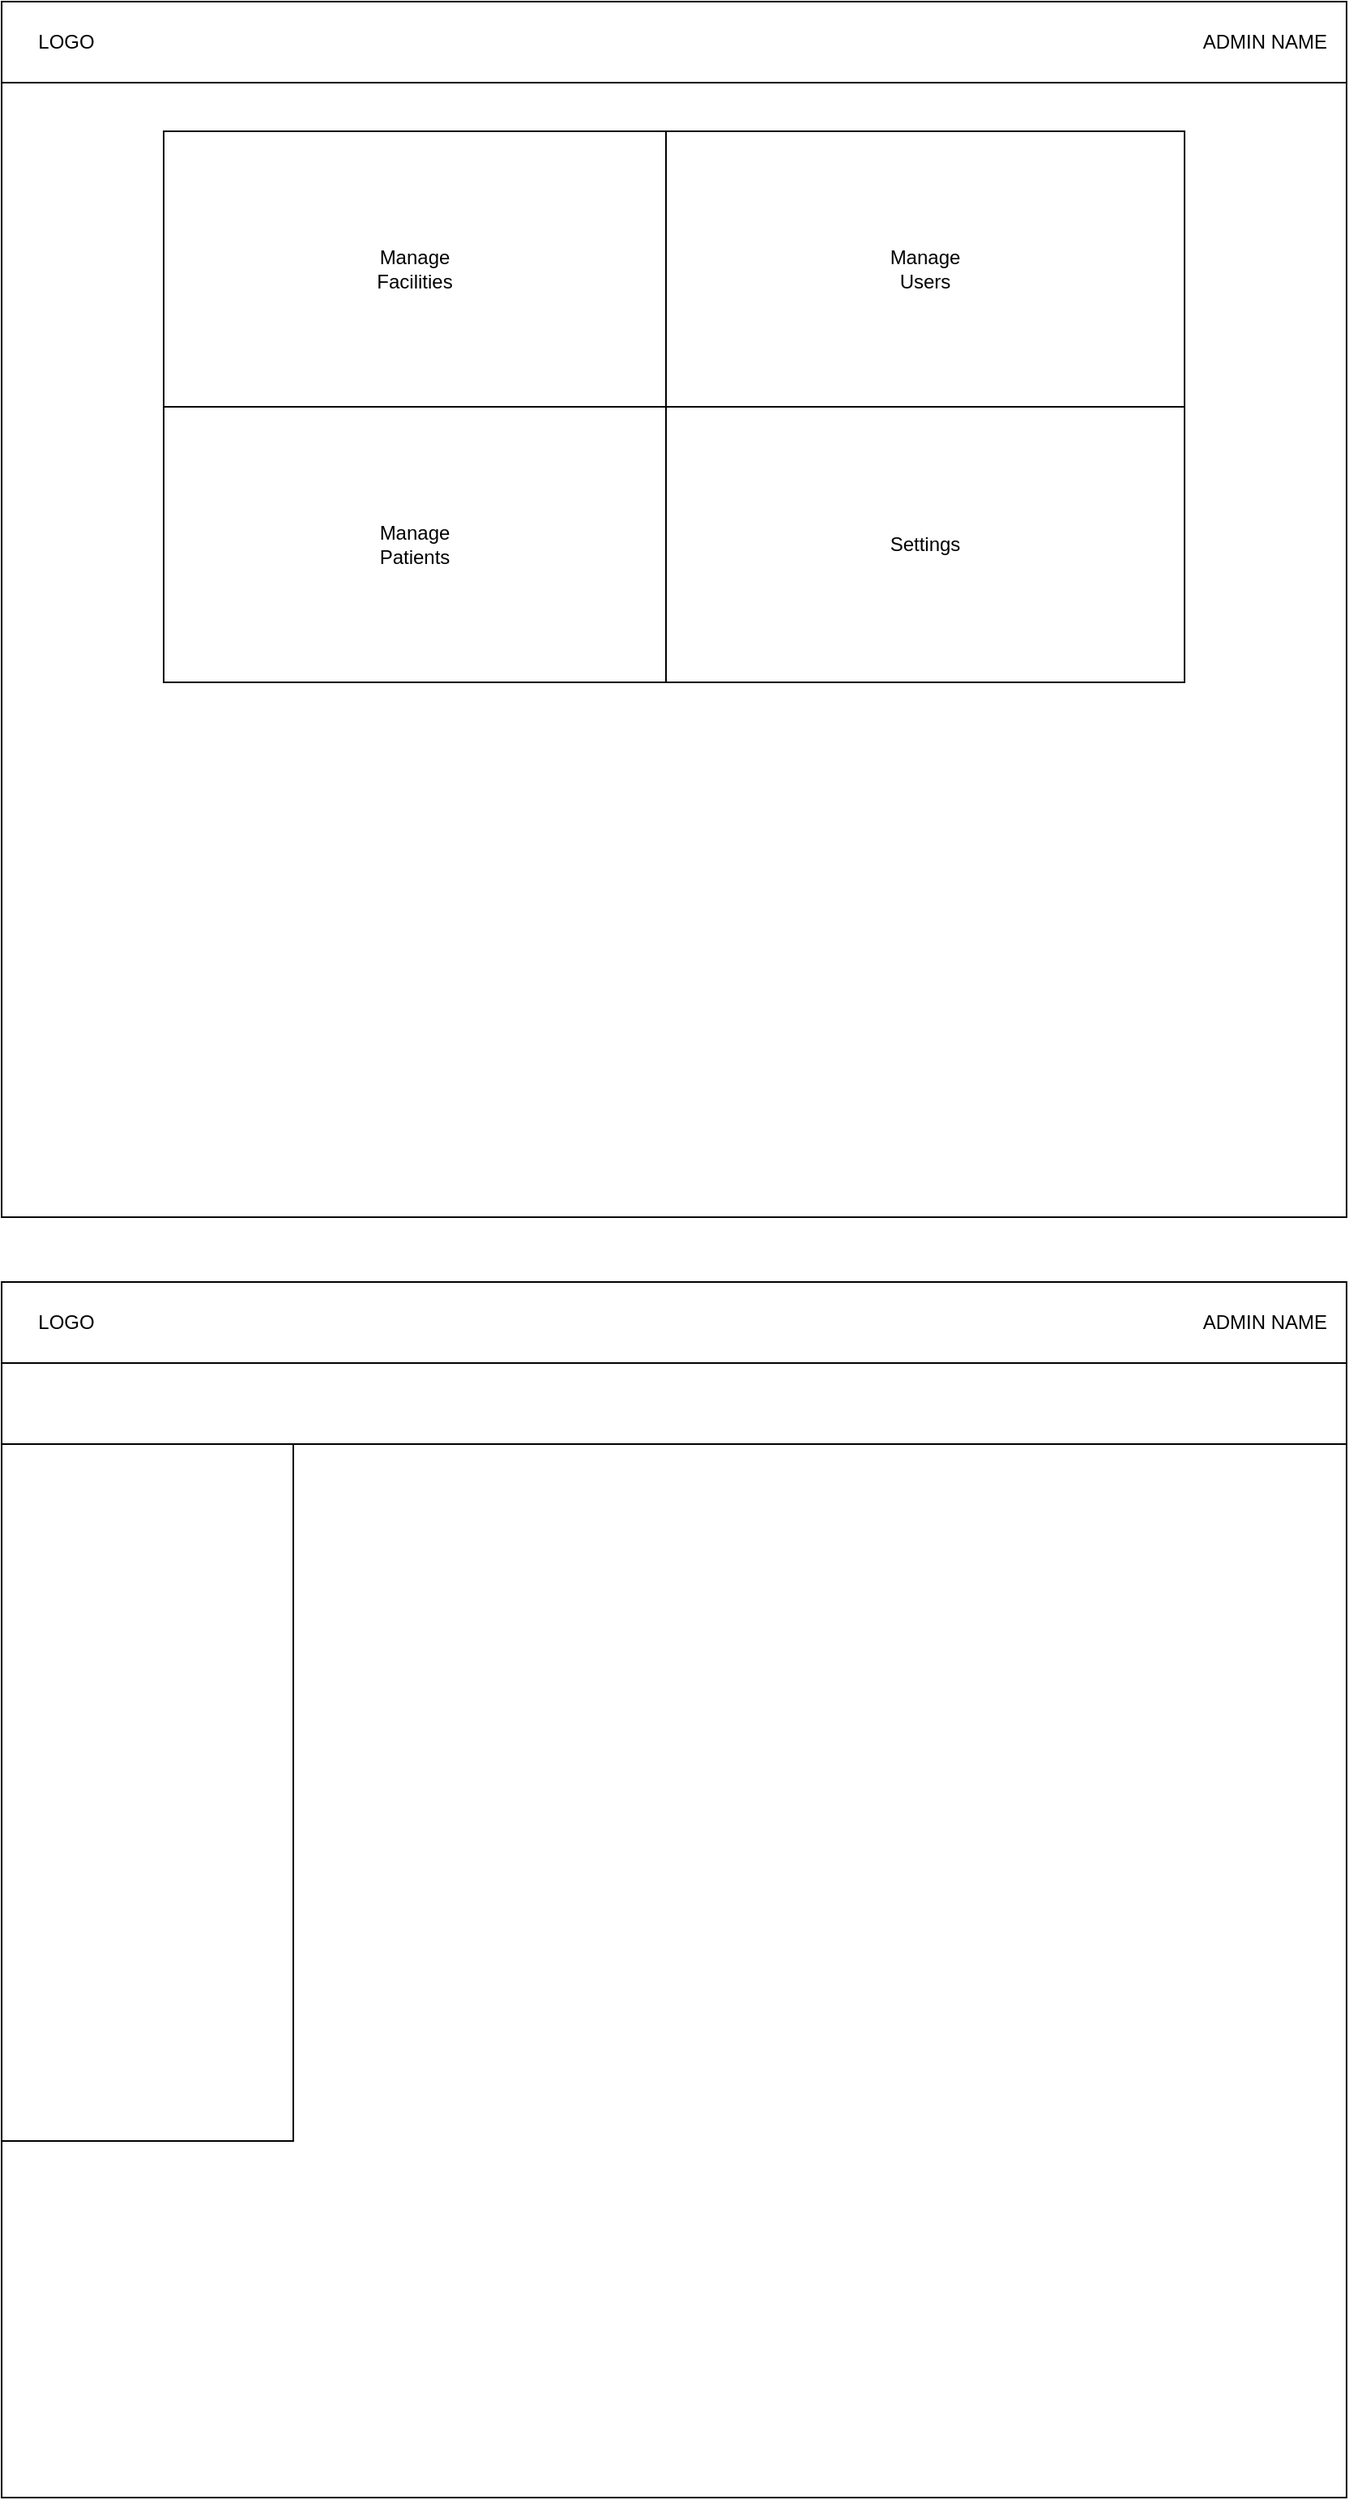 <mxfile version="16.2.4" type="github">
  <diagram id="ZlVDRE46efvJjWPG35-X" name="Page-1">
    <mxGraphModel dx="953" dy="1640" grid="1" gridSize="10" guides="1" tooltips="1" connect="1" arrows="1" fold="1" page="1" pageScale="1" pageWidth="850" pageHeight="1100" math="0" shadow="0">
      <root>
        <mxCell id="0" />
        <mxCell id="1" parent="0" />
        <mxCell id="k_VhqZwvHw_klteU0AoN-1" value="" style="rounded=0;whiteSpace=wrap;html=1;" vertex="1" parent="1">
          <mxGeometry x="10" y="40" width="830" height="750" as="geometry" />
        </mxCell>
        <mxCell id="k_VhqZwvHw_klteU0AoN-2" value="" style="rounded=0;whiteSpace=wrap;html=1;" vertex="1" parent="1">
          <mxGeometry x="10" y="40" width="830" height="50" as="geometry" />
        </mxCell>
        <mxCell id="k_VhqZwvHw_klteU0AoN-3" value="" style="rounded=0;whiteSpace=wrap;html=1;" vertex="1" parent="1">
          <mxGeometry x="10" y="140" width="180" height="430" as="geometry" />
        </mxCell>
        <mxCell id="k_VhqZwvHw_klteU0AoN-4" value="LOGO" style="text;html=1;strokeColor=none;fillColor=none;align=center;verticalAlign=middle;whiteSpace=wrap;rounded=0;" vertex="1" parent="1">
          <mxGeometry x="20" y="50" width="60" height="30" as="geometry" />
        </mxCell>
        <mxCell id="k_VhqZwvHw_klteU0AoN-10" value="ADMIN NAME" style="text;html=1;strokeColor=none;fillColor=none;align=right;verticalAlign=middle;whiteSpace=wrap;rounded=0;" vertex="1" parent="1">
          <mxGeometry x="650" y="50" width="180" height="30" as="geometry" />
        </mxCell>
        <mxCell id="k_VhqZwvHw_klteU0AoN-11" value="" style="rounded=0;whiteSpace=wrap;html=1;" vertex="1" parent="1">
          <mxGeometry x="10" y="90" width="830" height="50" as="geometry" />
        </mxCell>
        <mxCell id="k_VhqZwvHw_klteU0AoN-13" value="" style="rounded=0;whiteSpace=wrap;html=1;" vertex="1" parent="1">
          <mxGeometry x="10" y="-750" width="830" height="750" as="geometry" />
        </mxCell>
        <mxCell id="k_VhqZwvHw_klteU0AoN-14" value="" style="rounded=0;whiteSpace=wrap;html=1;" vertex="1" parent="1">
          <mxGeometry x="10" y="-750" width="830" height="50" as="geometry" />
        </mxCell>
        <mxCell id="k_VhqZwvHw_klteU0AoN-16" value="LOGO" style="text;html=1;strokeColor=none;fillColor=none;align=center;verticalAlign=middle;whiteSpace=wrap;rounded=0;" vertex="1" parent="1">
          <mxGeometry x="20" y="-740" width="60" height="30" as="geometry" />
        </mxCell>
        <mxCell id="k_VhqZwvHw_klteU0AoN-17" value="ADMIN NAME" style="text;html=1;strokeColor=none;fillColor=none;align=right;verticalAlign=middle;whiteSpace=wrap;rounded=0;" vertex="1" parent="1">
          <mxGeometry x="650" y="-740" width="180" height="30" as="geometry" />
        </mxCell>
        <mxCell id="k_VhqZwvHw_klteU0AoN-19" value="&lt;div&gt;Manage&lt;br&gt;&lt;/div&gt;&lt;div&gt;Facilities&lt;/div&gt;" style="rounded=0;whiteSpace=wrap;html=1;" vertex="1" parent="1">
          <mxGeometry x="110" y="-670" width="310" height="170" as="geometry" />
        </mxCell>
        <mxCell id="k_VhqZwvHw_klteU0AoN-20" value="&lt;div&gt;Manage&lt;br&gt;&lt;/div&gt;&lt;div&gt;Users&lt;/div&gt;" style="rounded=0;whiteSpace=wrap;html=1;" vertex="1" parent="1">
          <mxGeometry x="420" y="-670" width="320" height="170" as="geometry" />
        </mxCell>
        <mxCell id="k_VhqZwvHw_klteU0AoN-21" value="&lt;div&gt;Manage&lt;/div&gt;&lt;div&gt;Patients&lt;br&gt;&lt;/div&gt;" style="rounded=0;whiteSpace=wrap;html=1;" vertex="1" parent="1">
          <mxGeometry x="110" y="-500" width="310" height="170" as="geometry" />
        </mxCell>
        <mxCell id="k_VhqZwvHw_klteU0AoN-22" value="Settings" style="rounded=0;whiteSpace=wrap;html=1;" vertex="1" parent="1">
          <mxGeometry x="420" y="-500" width="320" height="170" as="geometry" />
        </mxCell>
      </root>
    </mxGraphModel>
  </diagram>
</mxfile>
